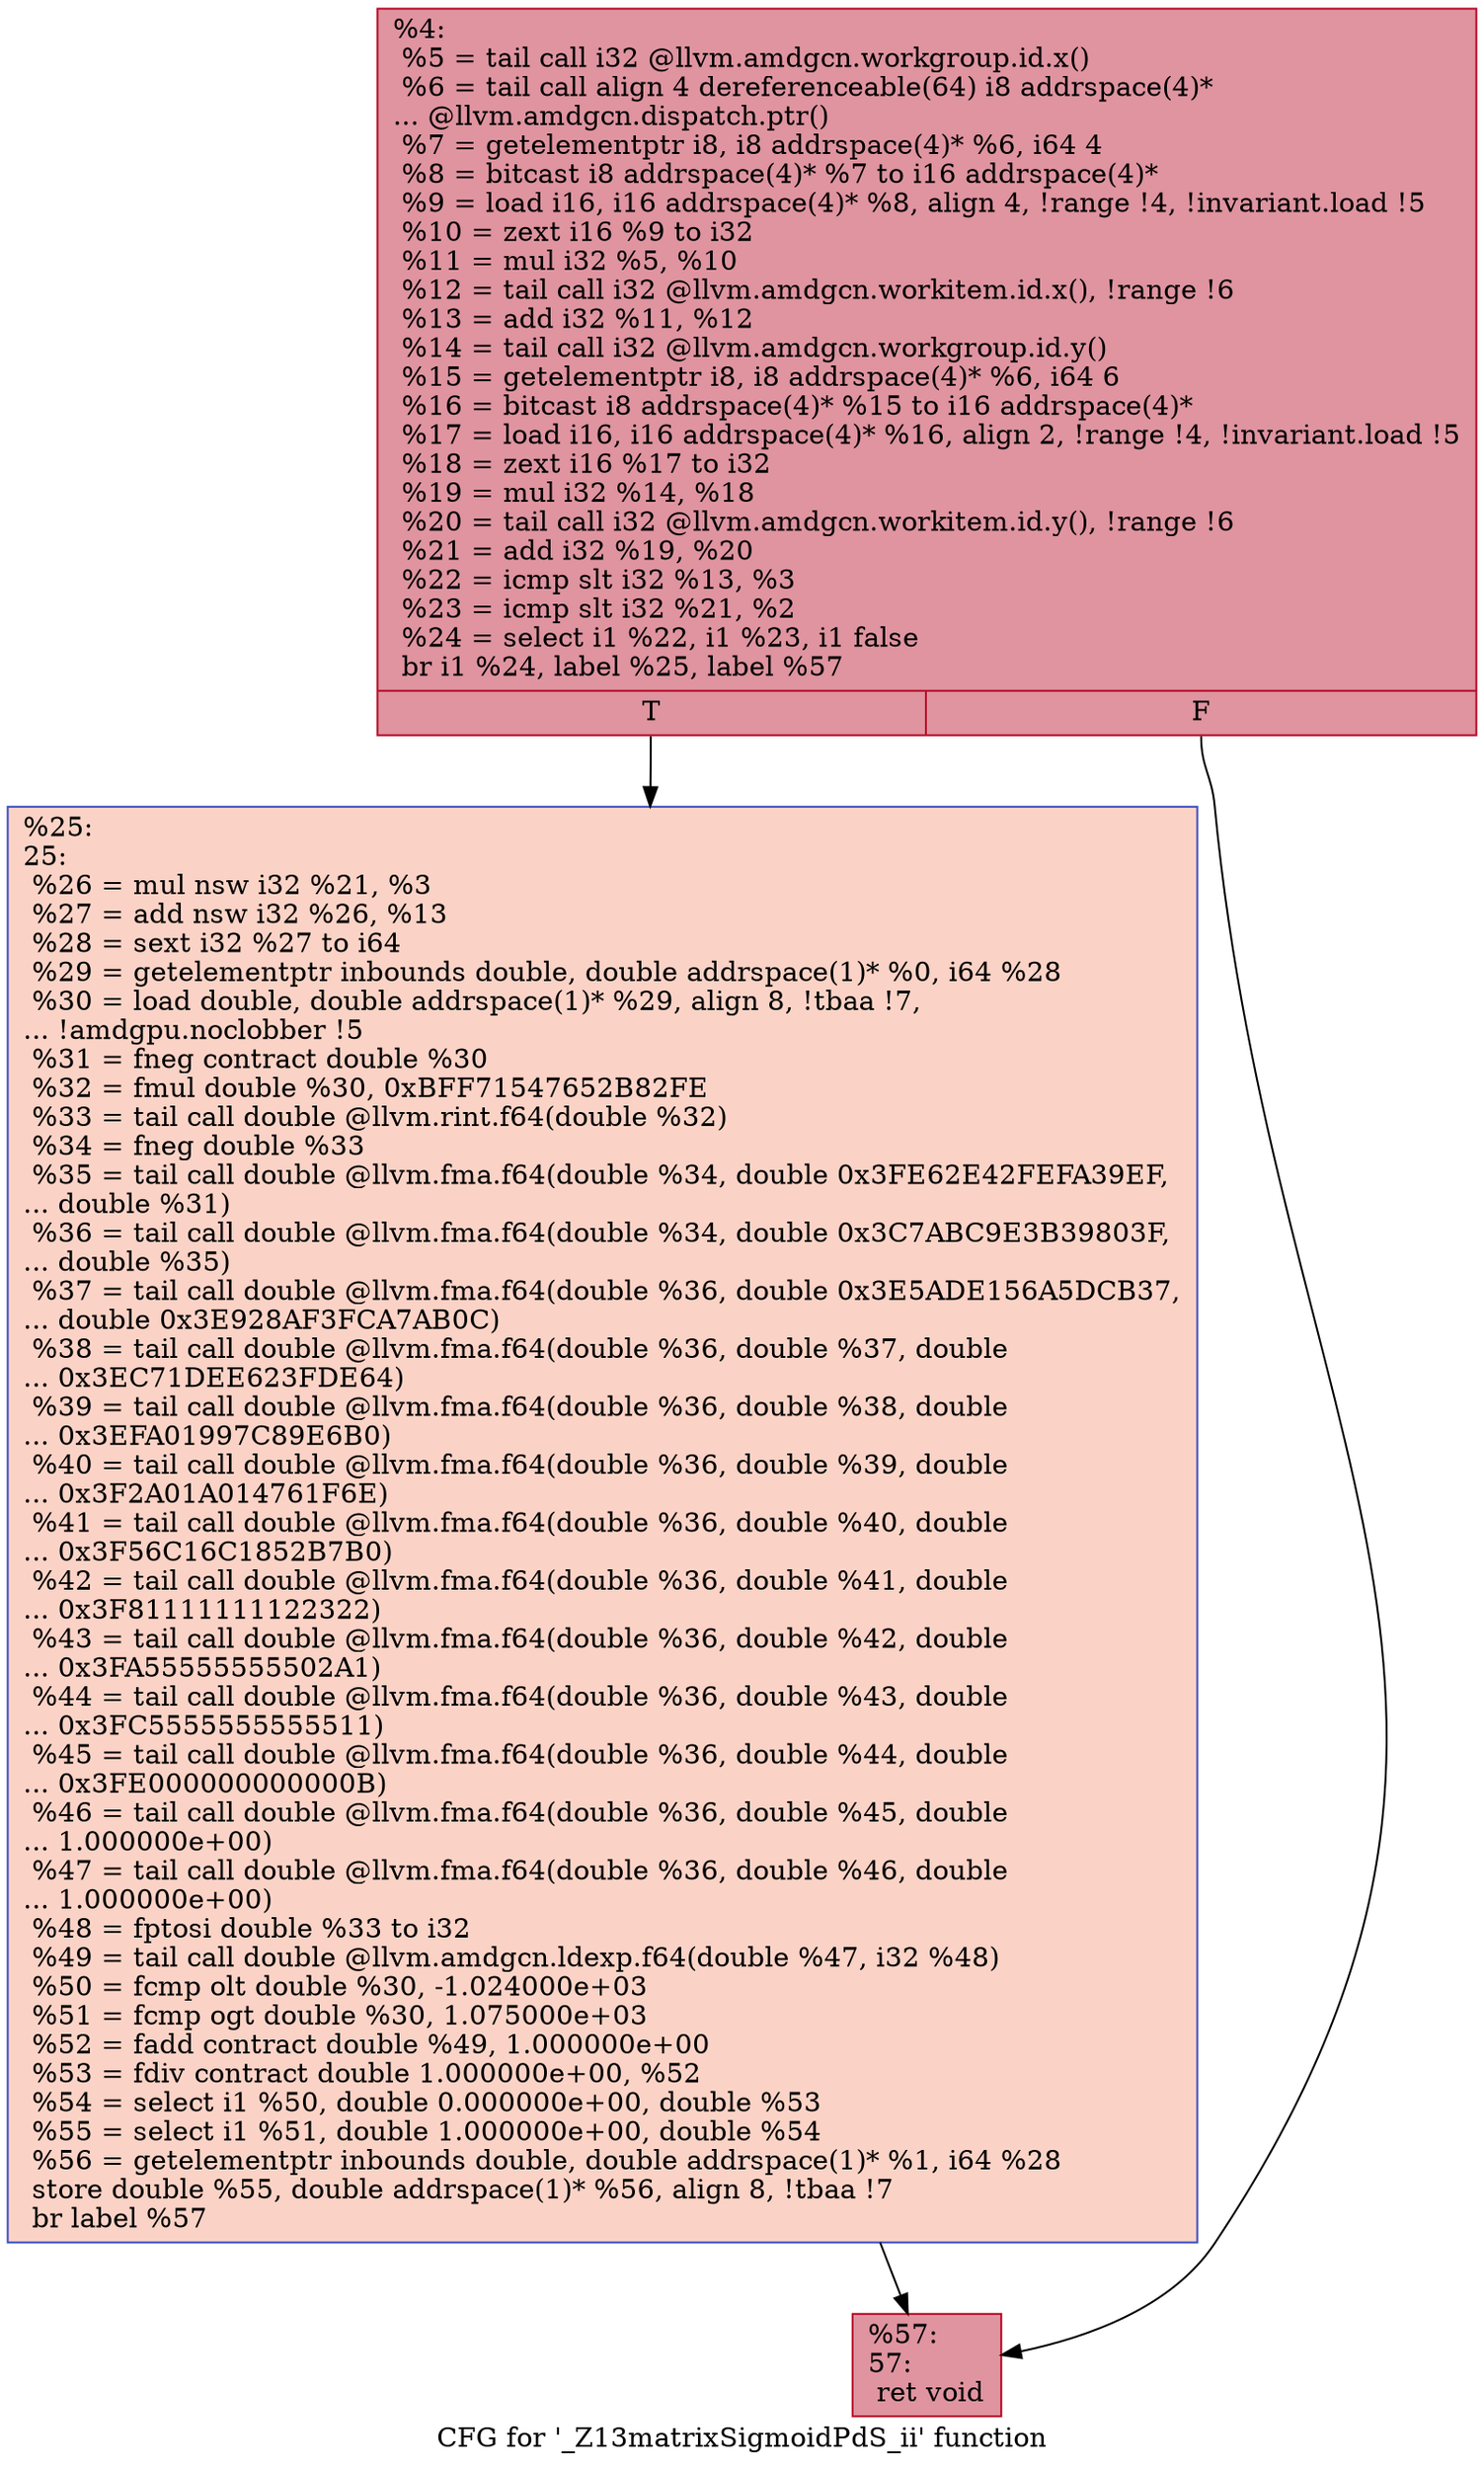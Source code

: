 digraph "CFG for '_Z13matrixSigmoidPdS_ii' function" {
	label="CFG for '_Z13matrixSigmoidPdS_ii' function";

	Node0x5d98c10 [shape=record,color="#b70d28ff", style=filled, fillcolor="#b70d2870",label="{%4:\l  %5 = tail call i32 @llvm.amdgcn.workgroup.id.x()\l  %6 = tail call align 4 dereferenceable(64) i8 addrspace(4)*\l... @llvm.amdgcn.dispatch.ptr()\l  %7 = getelementptr i8, i8 addrspace(4)* %6, i64 4\l  %8 = bitcast i8 addrspace(4)* %7 to i16 addrspace(4)*\l  %9 = load i16, i16 addrspace(4)* %8, align 4, !range !4, !invariant.load !5\l  %10 = zext i16 %9 to i32\l  %11 = mul i32 %5, %10\l  %12 = tail call i32 @llvm.amdgcn.workitem.id.x(), !range !6\l  %13 = add i32 %11, %12\l  %14 = tail call i32 @llvm.amdgcn.workgroup.id.y()\l  %15 = getelementptr i8, i8 addrspace(4)* %6, i64 6\l  %16 = bitcast i8 addrspace(4)* %15 to i16 addrspace(4)*\l  %17 = load i16, i16 addrspace(4)* %16, align 2, !range !4, !invariant.load !5\l  %18 = zext i16 %17 to i32\l  %19 = mul i32 %14, %18\l  %20 = tail call i32 @llvm.amdgcn.workitem.id.y(), !range !6\l  %21 = add i32 %19, %20\l  %22 = icmp slt i32 %13, %3\l  %23 = icmp slt i32 %21, %2\l  %24 = select i1 %22, i1 %23, i1 false\l  br i1 %24, label %25, label %57\l|{<s0>T|<s1>F}}"];
	Node0x5d98c10:s0 -> Node0x5d9c6b0;
	Node0x5d98c10:s1 -> Node0x5d9c740;
	Node0x5d9c6b0 [shape=record,color="#3d50c3ff", style=filled, fillcolor="#f59c7d70",label="{%25:\l25:                                               \l  %26 = mul nsw i32 %21, %3\l  %27 = add nsw i32 %26, %13\l  %28 = sext i32 %27 to i64\l  %29 = getelementptr inbounds double, double addrspace(1)* %0, i64 %28\l  %30 = load double, double addrspace(1)* %29, align 8, !tbaa !7,\l... !amdgpu.noclobber !5\l  %31 = fneg contract double %30\l  %32 = fmul double %30, 0xBFF71547652B82FE\l  %33 = tail call double @llvm.rint.f64(double %32)\l  %34 = fneg double %33\l  %35 = tail call double @llvm.fma.f64(double %34, double 0x3FE62E42FEFA39EF,\l... double %31)\l  %36 = tail call double @llvm.fma.f64(double %34, double 0x3C7ABC9E3B39803F,\l... double %35)\l  %37 = tail call double @llvm.fma.f64(double %36, double 0x3E5ADE156A5DCB37,\l... double 0x3E928AF3FCA7AB0C)\l  %38 = tail call double @llvm.fma.f64(double %36, double %37, double\l... 0x3EC71DEE623FDE64)\l  %39 = tail call double @llvm.fma.f64(double %36, double %38, double\l... 0x3EFA01997C89E6B0)\l  %40 = tail call double @llvm.fma.f64(double %36, double %39, double\l... 0x3F2A01A014761F6E)\l  %41 = tail call double @llvm.fma.f64(double %36, double %40, double\l... 0x3F56C16C1852B7B0)\l  %42 = tail call double @llvm.fma.f64(double %36, double %41, double\l... 0x3F81111111122322)\l  %43 = tail call double @llvm.fma.f64(double %36, double %42, double\l... 0x3FA55555555502A1)\l  %44 = tail call double @llvm.fma.f64(double %36, double %43, double\l... 0x3FC5555555555511)\l  %45 = tail call double @llvm.fma.f64(double %36, double %44, double\l... 0x3FE000000000000B)\l  %46 = tail call double @llvm.fma.f64(double %36, double %45, double\l... 1.000000e+00)\l  %47 = tail call double @llvm.fma.f64(double %36, double %46, double\l... 1.000000e+00)\l  %48 = fptosi double %33 to i32\l  %49 = tail call double @llvm.amdgcn.ldexp.f64(double %47, i32 %48)\l  %50 = fcmp olt double %30, -1.024000e+03\l  %51 = fcmp ogt double %30, 1.075000e+03\l  %52 = fadd contract double %49, 1.000000e+00\l  %53 = fdiv contract double 1.000000e+00, %52\l  %54 = select i1 %50, double 0.000000e+00, double %53\l  %55 = select i1 %51, double 1.000000e+00, double %54\l  %56 = getelementptr inbounds double, double addrspace(1)* %1, i64 %28\l  store double %55, double addrspace(1)* %56, align 8, !tbaa !7\l  br label %57\l}"];
	Node0x5d9c6b0 -> Node0x5d9c740;
	Node0x5d9c740 [shape=record,color="#b70d28ff", style=filled, fillcolor="#b70d2870",label="{%57:\l57:                                               \l  ret void\l}"];
}
